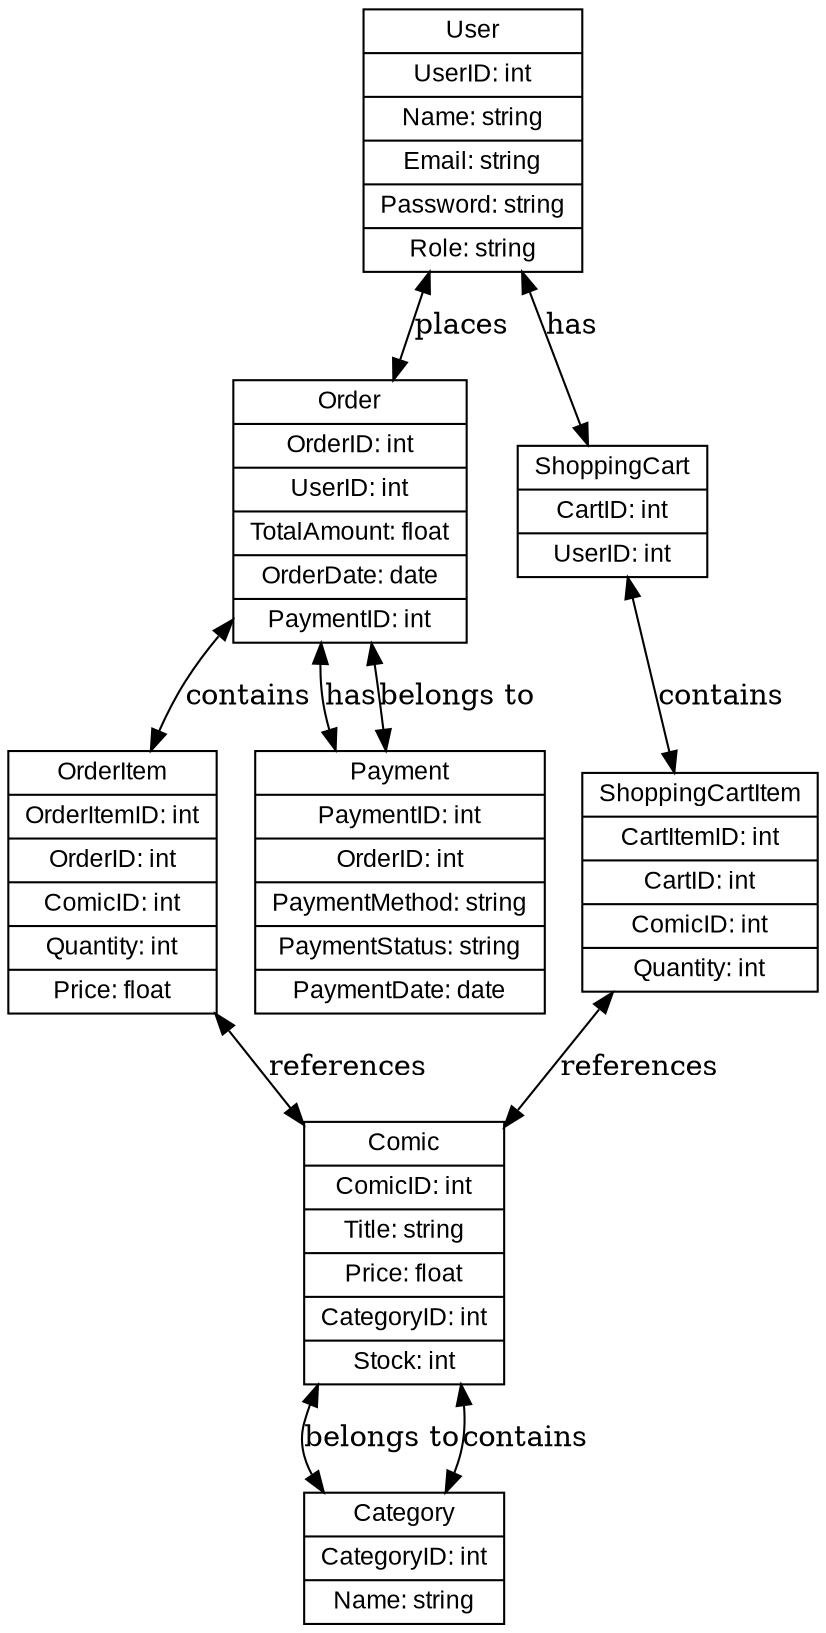 digraph ERD {
    node [shape=record, fontname=Arial, fontsize=12];

    // Entities
    User [label="{User|UserID: int|Name: string|Email: string|Password: string|Role: string}"];
    Order [label="{Order|OrderID: int|UserID: int|TotalAmount: float|OrderDate: date|PaymentID: int}"];
    ShoppingCart [label="{ShoppingCart|CartID: int|UserID: int}"];
    OrderItem [label="{OrderItem|OrderItemID: int|OrderID: int|ComicID: int|Quantity: int|Price: float}"];
    Comic [label="{Comic|ComicID: int|Title: string|Price: float|CategoryID: int|Stock: int}"];
    Category [label="{Category|CategoryID: int|Name: string}"];
    ShoppingCartItem [label="{ShoppingCartItem|CartItemID: int|CartID: int|ComicID: int|Quantity: int}"];
    Payment [label="{Payment|PaymentID: int|OrderID: int|PaymentMethod: string|PaymentStatus: string|PaymentDate: date}"];

    // Relationships
    User -> Order [label="places", dir=both];
    User -> ShoppingCart [label="has", dir=both];
    Order -> OrderItem [label="contains", dir=both];
    Order -> Payment [label="has", dir=both, constraint=true]; // One-to-one relationship
    OrderItem -> Comic [label="references", dir=both];
    ShoppingCart -> ShoppingCartItem [label="contains", dir=both];
    ShoppingCartItem -> Comic [label="references", dir=both];
    Comic -> Category [label="belongs to", dir=both];
    Category -> Comic [label="contains", dir=both];
    Payment -> Order [label="belongs to", dir=both, constraint=true]; // One-to-one relationship
}


